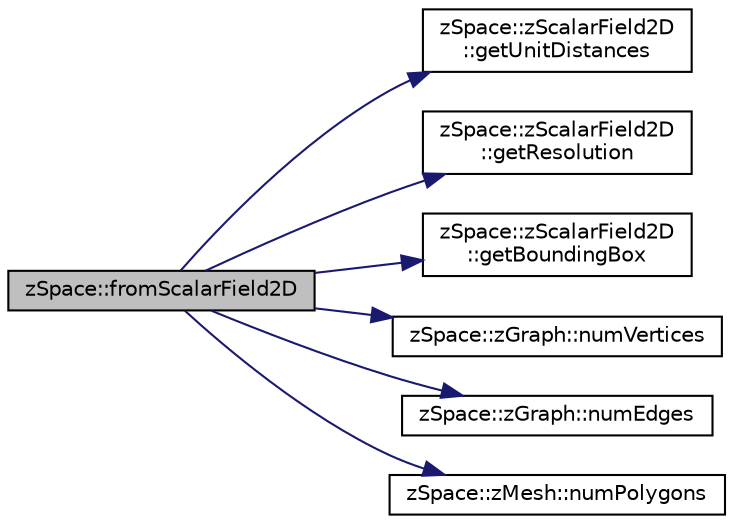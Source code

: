 digraph "zSpace::fromScalarField2D"
{
  edge [fontname="Helvetica",fontsize="10",labelfontname="Helvetica",labelfontsize="10"];
  node [fontname="Helvetica",fontsize="10",shape=record];
  rankdir="LR";
  Node90 [label="zSpace::fromScalarField2D",height=0.2,width=0.4,color="black", fillcolor="grey75", style="filled", fontcolor="black"];
  Node90 -> Node91 [color="midnightblue",fontsize="10",style="solid",fontname="Helvetica"];
  Node91 [label="zSpace::zScalarField2D\l::getUnitDistances",height=0.2,width=0.4,color="black", fillcolor="white", style="filled",URL="$classz_space_1_1z_scalar_field2_d.html#a73bb2c214a839c71c5b63949d17206de",tooltip="This method gets the unit distances of the field. "];
  Node90 -> Node92 [color="midnightblue",fontsize="10",style="solid",fontname="Helvetica"];
  Node92 [label="zSpace::zScalarField2D\l::getResolution",height=0.2,width=0.4,color="black", fillcolor="white", style="filled",URL="$classz_space_1_1z_scalar_field2_d.html#a7f73db6c949e0f0b75d309d7504d0c0b",tooltip="This method gets the unit distances of the field. "];
  Node90 -> Node93 [color="midnightblue",fontsize="10",style="solid",fontname="Helvetica"];
  Node93 [label="zSpace::zScalarField2D\l::getBoundingBox",height=0.2,width=0.4,color="black", fillcolor="white", style="filled",URL="$classz_space_1_1z_scalar_field2_d.html#a64506bc34c6e6cb395139de5e41d3aeb",tooltip="This method gets the bounds of the field. "];
  Node90 -> Node94 [color="midnightblue",fontsize="10",style="solid",fontname="Helvetica"];
  Node94 [label="zSpace::zGraph::numVertices",height=0.2,width=0.4,color="black", fillcolor="white", style="filled",URL="$classz_space_1_1z_graph.html#a32a9a23b93c41033485543e0768e7f6a",tooltip="This method returns the number of vertices in the graph or mesh. "];
  Node90 -> Node95 [color="midnightblue",fontsize="10",style="solid",fontname="Helvetica"];
  Node95 [label="zSpace::zGraph::numEdges",height=0.2,width=0.4,color="black", fillcolor="white", style="filled",URL="$classz_space_1_1z_graph.html#a0c062c1592a7264cbf11f652edb25f92",tooltip="This method returns the number of half edges in the graph or mesh. "];
  Node90 -> Node96 [color="midnightblue",fontsize="10",style="solid",fontname="Helvetica"];
  Node96 [label="zSpace::zMesh::numPolygons",height=0.2,width=0.4,color="black", fillcolor="white", style="filled",URL="$classz_space_1_1z_mesh.html#a495dcfd61cc83ad601179a0696f23225",tooltip="This method returns the number of polygons in the mesh. "];
}
